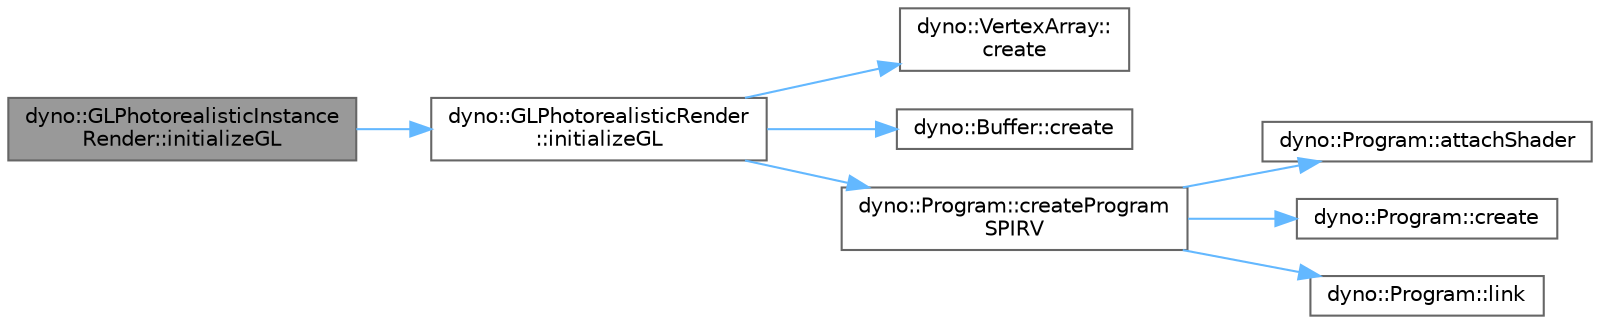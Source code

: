 digraph "dyno::GLPhotorealisticInstanceRender::initializeGL"
{
 // LATEX_PDF_SIZE
  bgcolor="transparent";
  edge [fontname=Helvetica,fontsize=10,labelfontname=Helvetica,labelfontsize=10];
  node [fontname=Helvetica,fontsize=10,shape=box,height=0.2,width=0.4];
  rankdir="LR";
  Node1 [id="Node000001",label="dyno::GLPhotorealisticInstance\lRender::initializeGL",height=0.2,width=0.4,color="gray40", fillcolor="grey60", style="filled", fontcolor="black",tooltip=" "];
  Node1 -> Node2 [id="edge1_Node000001_Node000002",color="steelblue1",style="solid",tooltip=" "];
  Node2 [id="Node000002",label="dyno::GLPhotorealisticRender\l::initializeGL",height=0.2,width=0.4,color="grey40", fillcolor="white", style="filled",URL="$classdyno_1_1_g_l_photorealistic_render.html#ae8a22e652710c68ce738951e131925f7",tooltip=" "];
  Node2 -> Node3 [id="edge2_Node000002_Node000003",color="steelblue1",style="solid",tooltip=" "];
  Node3 [id="Node000003",label="dyno::VertexArray::\lcreate",height=0.2,width=0.4,color="grey40", fillcolor="white", style="filled",URL="$classdyno_1_1_vertex_array.html#a91b26a12de9d70a5dc5cd2b87682c71c",tooltip=" "];
  Node2 -> Node4 [id="edge3_Node000002_Node000004",color="steelblue1",style="solid",tooltip=" "];
  Node4 [id="Node000004",label="dyno::Buffer::create",height=0.2,width=0.4,color="grey40", fillcolor="white", style="filled",URL="$classdyno_1_1_buffer.html#a692488d27fe3f6aee97033cd23c2f015",tooltip=" "];
  Node2 -> Node5 [id="edge4_Node000002_Node000005",color="steelblue1",style="solid",tooltip=" "];
  Node5 [id="Node000005",label="dyno::Program::createProgram\lSPIRV",height=0.2,width=0.4,color="grey40", fillcolor="white", style="filled",URL="$classdyno_1_1_program.html#a1e85d6879c748bd42e78757cc7532528",tooltip=" "];
  Node5 -> Node6 [id="edge5_Node000005_Node000006",color="steelblue1",style="solid",tooltip=" "];
  Node6 [id="Node000006",label="dyno::Program::attachShader",height=0.2,width=0.4,color="grey40", fillcolor="white", style="filled",URL="$classdyno_1_1_program.html#afa2c4a16d6acc9ff7e7962a678c7ab4a",tooltip=" "];
  Node5 -> Node7 [id="edge6_Node000005_Node000007",color="steelblue1",style="solid",tooltip=" "];
  Node7 [id="Node000007",label="dyno::Program::create",height=0.2,width=0.4,color="grey40", fillcolor="white", style="filled",URL="$classdyno_1_1_program.html#a38efacc9b670969f37cd56a8623b038f",tooltip=" "];
  Node5 -> Node8 [id="edge7_Node000005_Node000008",color="steelblue1",style="solid",tooltip=" "];
  Node8 [id="Node000008",label="dyno::Program::link",height=0.2,width=0.4,color="grey40", fillcolor="white", style="filled",URL="$classdyno_1_1_program.html#ad075fb3f79a25a3092dfcab0020081fd",tooltip=" "];
}
